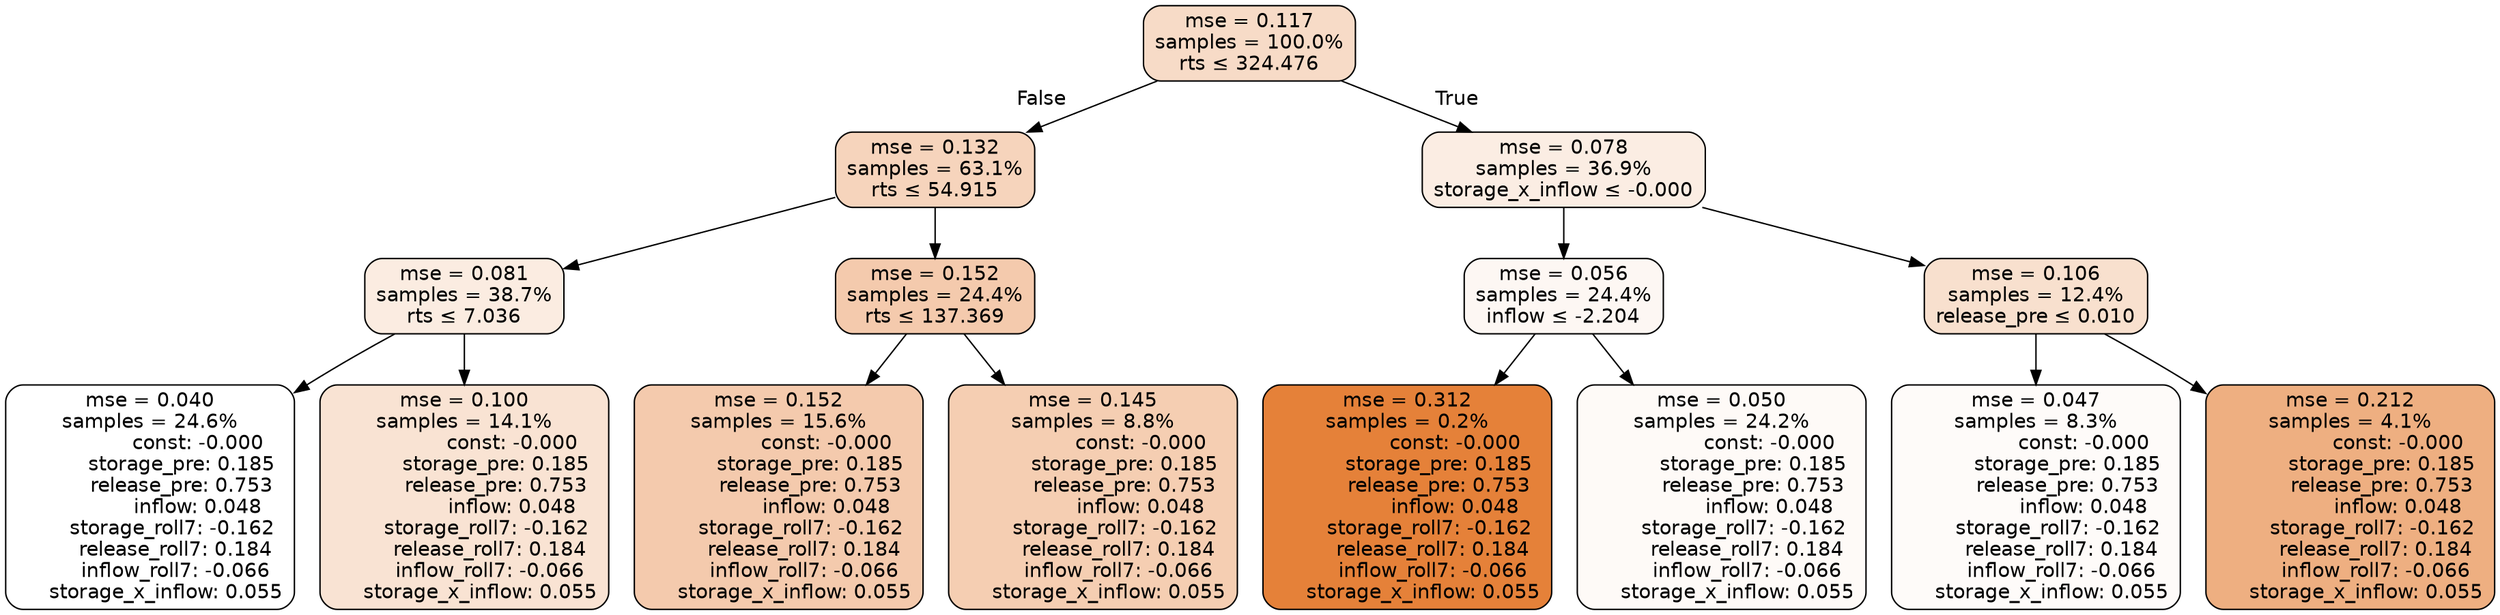 digraph tree {
node [shape=rectangle, style="filled, rounded", color="black", fontname=helvetica] ;
edge [fontname=helvetica] ;
	"0" [label="mse = 0.117
samples = 100.0%
rts &le; 324.476", fillcolor="#f7dbc7"]
	"1" [label="mse = 0.132
samples = 63.1%
rts &le; 54.915", fillcolor="#f6d4bc"]
	"2" [label="mse = 0.081
samples = 38.7%
rts &le; 7.036", fillcolor="#fbece1"]
	"3" [label="mse = 0.040
samples = 24.6%
               const: -0.000
          storage_pre: 0.185
          release_pre: 0.753
               inflow: 0.048
       storage_roll7: -0.162
        release_roll7: 0.184
        inflow_roll7: -0.066
     storage_x_inflow: 0.055", fillcolor="#ffffff"]
	"4" [label="mse = 0.100
samples = 14.1%
               const: -0.000
          storage_pre: 0.185
          release_pre: 0.753
               inflow: 0.048
       storage_roll7: -0.162
        release_roll7: 0.184
        inflow_roll7: -0.066
     storage_x_inflow: 0.055", fillcolor="#f9e3d3"]
	"5" [label="mse = 0.152
samples = 24.4%
rts &le; 137.369", fillcolor="#f4caad"]
	"6" [label="mse = 0.152
samples = 15.6%
               const: -0.000
          storage_pre: 0.185
          release_pre: 0.753
               inflow: 0.048
       storage_roll7: -0.162
        release_roll7: 0.184
        inflow_roll7: -0.066
     storage_x_inflow: 0.055", fillcolor="#f4caad"]
	"7" [label="mse = 0.145
samples = 8.8%
               const: -0.000
          storage_pre: 0.185
          release_pre: 0.753
               inflow: 0.048
       storage_roll7: -0.162
        release_roll7: 0.184
        inflow_roll7: -0.066
     storage_x_inflow: 0.055", fillcolor="#f5ceb2"]
	"8" [label="mse = 0.078
samples = 36.9%
storage_x_inflow &le; -0.000", fillcolor="#fbede3"]
	"9" [label="mse = 0.056
samples = 24.4%
inflow &le; -2.204", fillcolor="#fdf7f3"]
	"10" [label="mse = 0.312
samples = 0.2%
               const: -0.000
          storage_pre: 0.185
          release_pre: 0.753
               inflow: 0.048
       storage_roll7: -0.162
        release_roll7: 0.184
        inflow_roll7: -0.066
     storage_x_inflow: 0.055", fillcolor="#e58139"]
	"11" [label="mse = 0.050
samples = 24.2%
               const: -0.000
          storage_pre: 0.185
          release_pre: 0.753
               inflow: 0.048
       storage_roll7: -0.162
        release_roll7: 0.184
        inflow_roll7: -0.066
     storage_x_inflow: 0.055", fillcolor="#fefaf7"]
	"12" [label="mse = 0.106
samples = 12.4%
release_pre &le; 0.010", fillcolor="#f8e0ce"]
	"13" [label="mse = 0.047
samples = 8.3%
               const: -0.000
          storage_pre: 0.185
          release_pre: 0.753
               inflow: 0.048
       storage_roll7: -0.162
        release_roll7: 0.184
        inflow_roll7: -0.066
     storage_x_inflow: 0.055", fillcolor="#fefbf9"]
	"14" [label="mse = 0.212
samples = 4.1%
               const: -0.000
          storage_pre: 0.185
          release_pre: 0.753
               inflow: 0.048
       storage_roll7: -0.162
        release_roll7: 0.184
        inflow_roll7: -0.066
     storage_x_inflow: 0.055", fillcolor="#eeaf81"]

	"0" -> "1" [labeldistance=2.5, labelangle=45, headlabel="False"]
	"1" -> "2"
	"2" -> "3"
	"2" -> "4"
	"1" -> "5"
	"5" -> "6"
	"5" -> "7"
	"0" -> "8" [labeldistance=2.5, labelangle=-45, headlabel="True"]
	"8" -> "9"
	"9" -> "10"
	"9" -> "11"
	"8" -> "12"
	"12" -> "13"
	"12" -> "14"
}